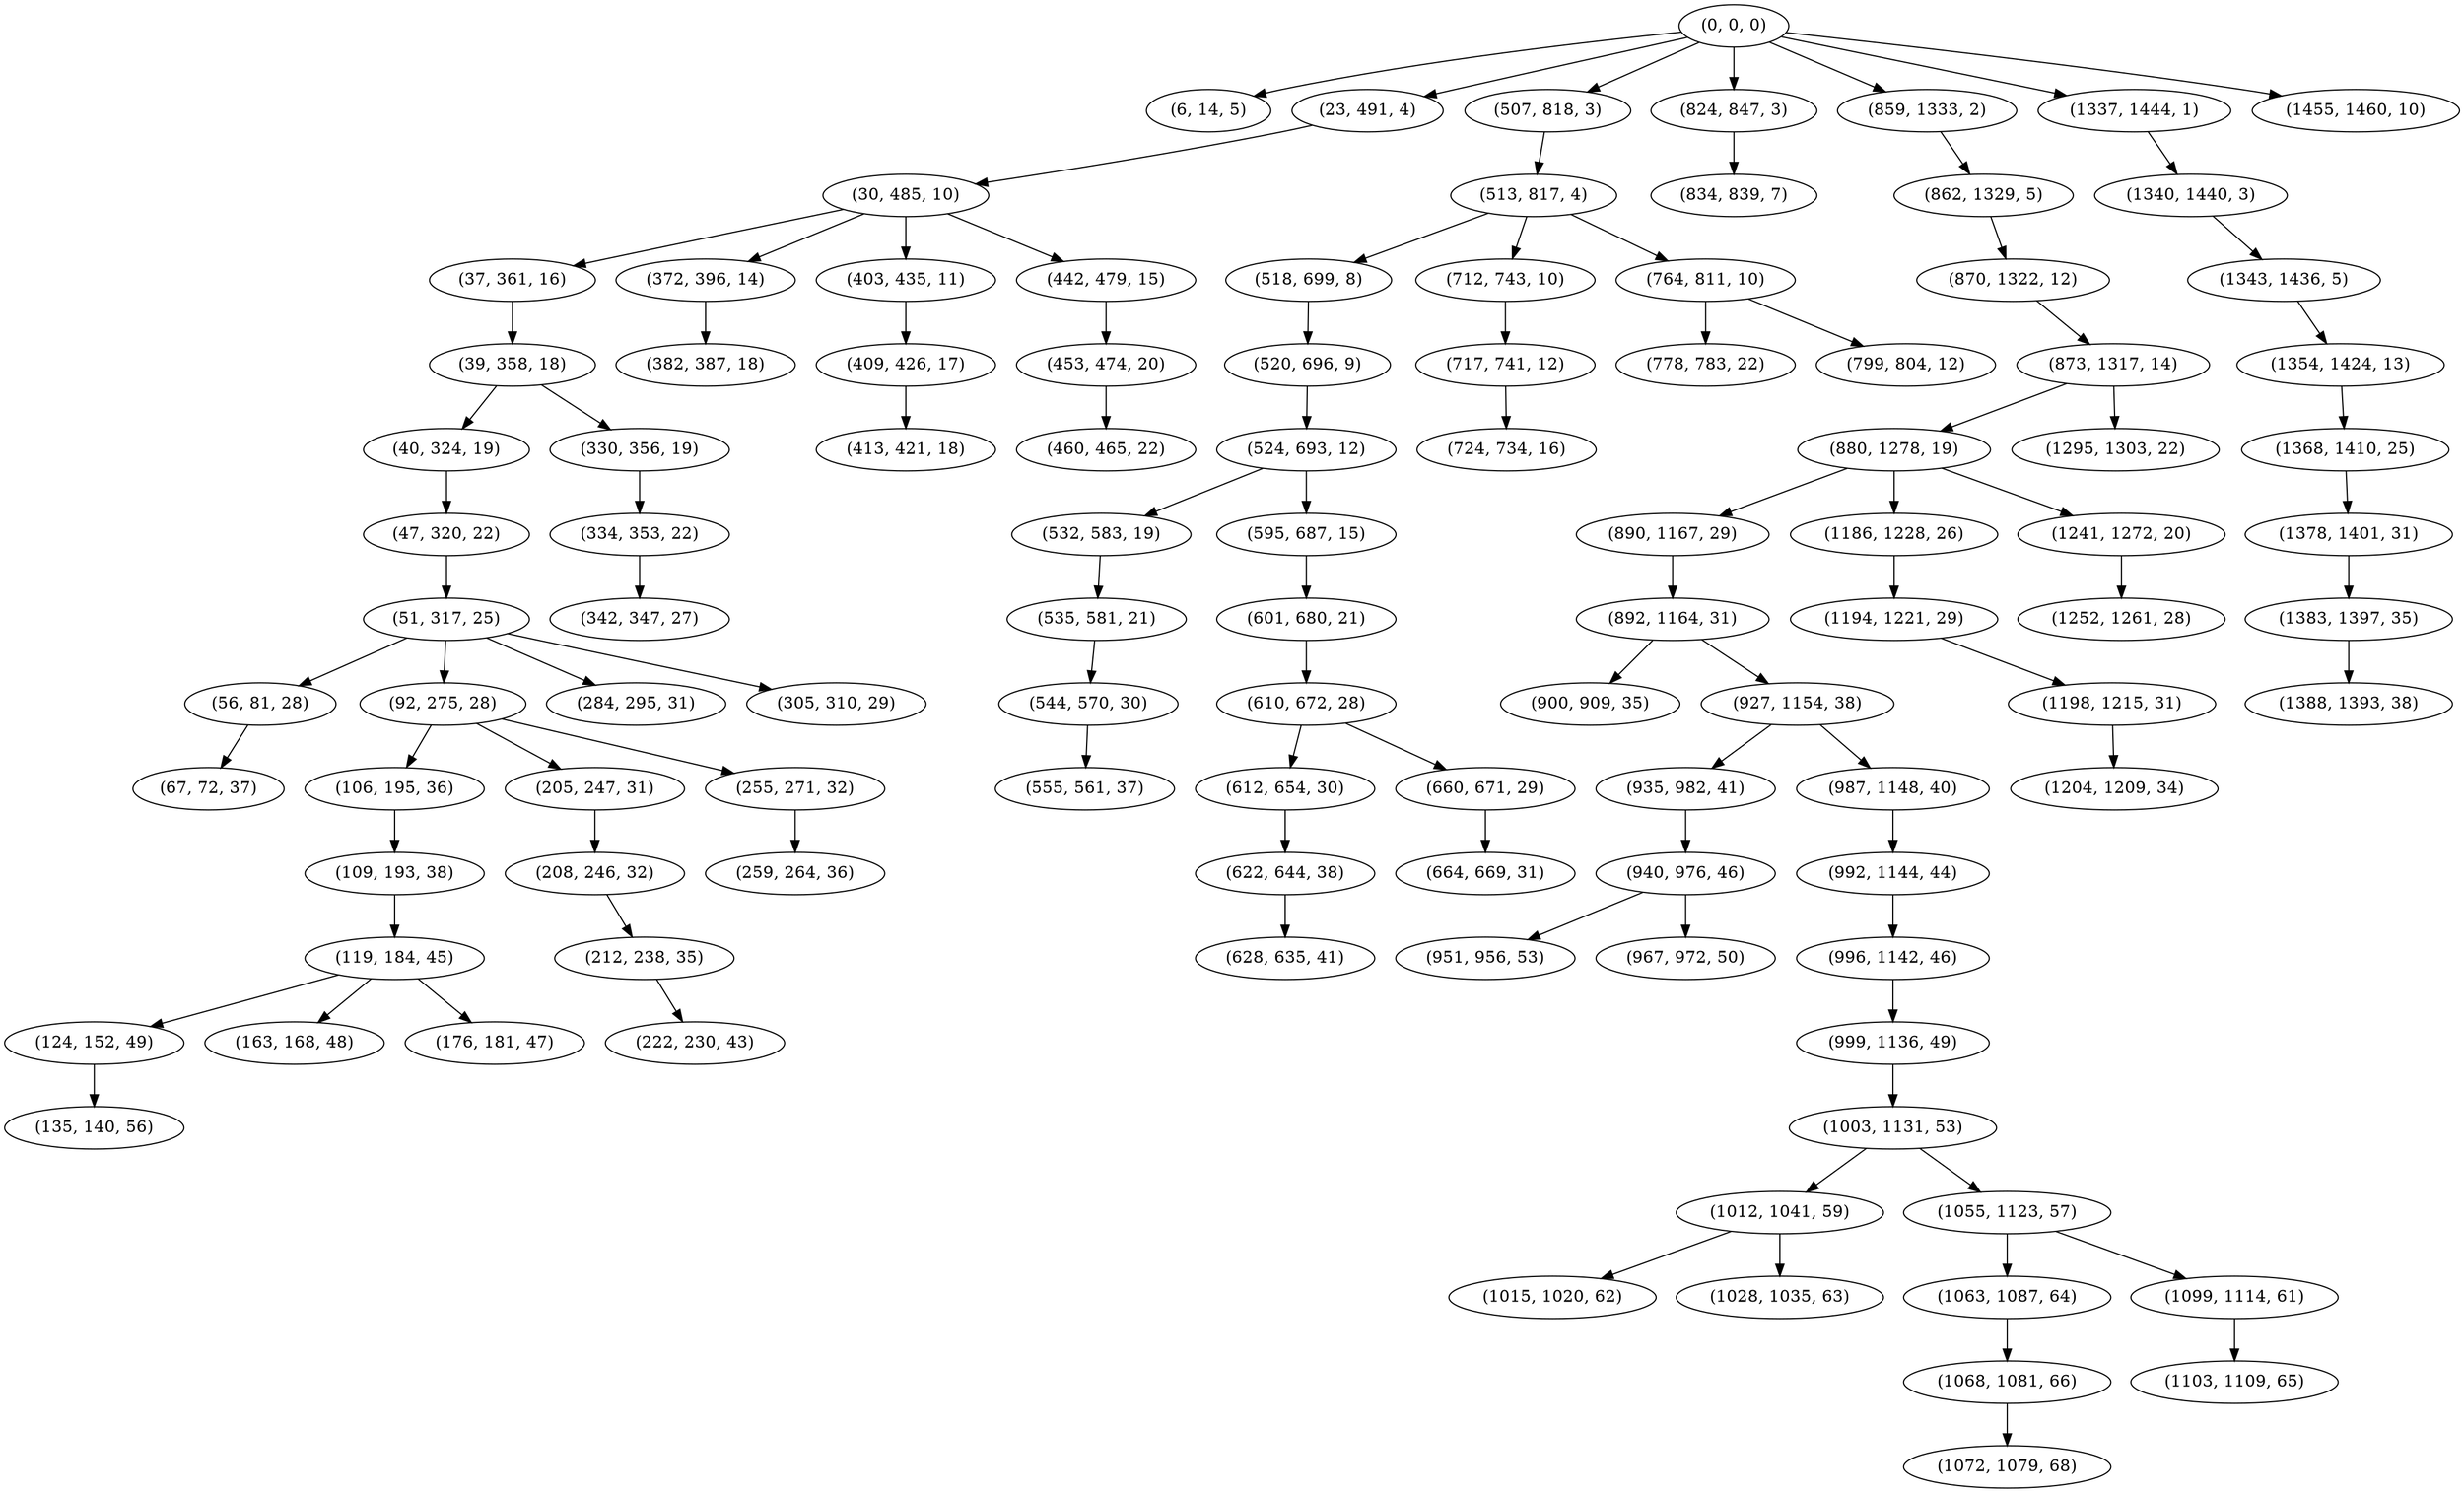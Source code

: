 digraph tree {
    "(0, 0, 0)";
    "(6, 14, 5)";
    "(23, 491, 4)";
    "(30, 485, 10)";
    "(37, 361, 16)";
    "(39, 358, 18)";
    "(40, 324, 19)";
    "(47, 320, 22)";
    "(51, 317, 25)";
    "(56, 81, 28)";
    "(67, 72, 37)";
    "(92, 275, 28)";
    "(106, 195, 36)";
    "(109, 193, 38)";
    "(119, 184, 45)";
    "(124, 152, 49)";
    "(135, 140, 56)";
    "(163, 168, 48)";
    "(176, 181, 47)";
    "(205, 247, 31)";
    "(208, 246, 32)";
    "(212, 238, 35)";
    "(222, 230, 43)";
    "(255, 271, 32)";
    "(259, 264, 36)";
    "(284, 295, 31)";
    "(305, 310, 29)";
    "(330, 356, 19)";
    "(334, 353, 22)";
    "(342, 347, 27)";
    "(372, 396, 14)";
    "(382, 387, 18)";
    "(403, 435, 11)";
    "(409, 426, 17)";
    "(413, 421, 18)";
    "(442, 479, 15)";
    "(453, 474, 20)";
    "(460, 465, 22)";
    "(507, 818, 3)";
    "(513, 817, 4)";
    "(518, 699, 8)";
    "(520, 696, 9)";
    "(524, 693, 12)";
    "(532, 583, 19)";
    "(535, 581, 21)";
    "(544, 570, 30)";
    "(555, 561, 37)";
    "(595, 687, 15)";
    "(601, 680, 21)";
    "(610, 672, 28)";
    "(612, 654, 30)";
    "(622, 644, 38)";
    "(628, 635, 41)";
    "(660, 671, 29)";
    "(664, 669, 31)";
    "(712, 743, 10)";
    "(717, 741, 12)";
    "(724, 734, 16)";
    "(764, 811, 10)";
    "(778, 783, 22)";
    "(799, 804, 12)";
    "(824, 847, 3)";
    "(834, 839, 7)";
    "(859, 1333, 2)";
    "(862, 1329, 5)";
    "(870, 1322, 12)";
    "(873, 1317, 14)";
    "(880, 1278, 19)";
    "(890, 1167, 29)";
    "(892, 1164, 31)";
    "(900, 909, 35)";
    "(927, 1154, 38)";
    "(935, 982, 41)";
    "(940, 976, 46)";
    "(951, 956, 53)";
    "(967, 972, 50)";
    "(987, 1148, 40)";
    "(992, 1144, 44)";
    "(996, 1142, 46)";
    "(999, 1136, 49)";
    "(1003, 1131, 53)";
    "(1012, 1041, 59)";
    "(1015, 1020, 62)";
    "(1028, 1035, 63)";
    "(1055, 1123, 57)";
    "(1063, 1087, 64)";
    "(1068, 1081, 66)";
    "(1072, 1079, 68)";
    "(1099, 1114, 61)";
    "(1103, 1109, 65)";
    "(1186, 1228, 26)";
    "(1194, 1221, 29)";
    "(1198, 1215, 31)";
    "(1204, 1209, 34)";
    "(1241, 1272, 20)";
    "(1252, 1261, 28)";
    "(1295, 1303, 22)";
    "(1337, 1444, 1)";
    "(1340, 1440, 3)";
    "(1343, 1436, 5)";
    "(1354, 1424, 13)";
    "(1368, 1410, 25)";
    "(1378, 1401, 31)";
    "(1383, 1397, 35)";
    "(1388, 1393, 38)";
    "(1455, 1460, 10)";
    "(0, 0, 0)" -> "(6, 14, 5)";
    "(0, 0, 0)" -> "(23, 491, 4)";
    "(0, 0, 0)" -> "(507, 818, 3)";
    "(0, 0, 0)" -> "(824, 847, 3)";
    "(0, 0, 0)" -> "(859, 1333, 2)";
    "(0, 0, 0)" -> "(1337, 1444, 1)";
    "(0, 0, 0)" -> "(1455, 1460, 10)";
    "(23, 491, 4)" -> "(30, 485, 10)";
    "(30, 485, 10)" -> "(37, 361, 16)";
    "(30, 485, 10)" -> "(372, 396, 14)";
    "(30, 485, 10)" -> "(403, 435, 11)";
    "(30, 485, 10)" -> "(442, 479, 15)";
    "(37, 361, 16)" -> "(39, 358, 18)";
    "(39, 358, 18)" -> "(40, 324, 19)";
    "(39, 358, 18)" -> "(330, 356, 19)";
    "(40, 324, 19)" -> "(47, 320, 22)";
    "(47, 320, 22)" -> "(51, 317, 25)";
    "(51, 317, 25)" -> "(56, 81, 28)";
    "(51, 317, 25)" -> "(92, 275, 28)";
    "(51, 317, 25)" -> "(284, 295, 31)";
    "(51, 317, 25)" -> "(305, 310, 29)";
    "(56, 81, 28)" -> "(67, 72, 37)";
    "(92, 275, 28)" -> "(106, 195, 36)";
    "(92, 275, 28)" -> "(205, 247, 31)";
    "(92, 275, 28)" -> "(255, 271, 32)";
    "(106, 195, 36)" -> "(109, 193, 38)";
    "(109, 193, 38)" -> "(119, 184, 45)";
    "(119, 184, 45)" -> "(124, 152, 49)";
    "(119, 184, 45)" -> "(163, 168, 48)";
    "(119, 184, 45)" -> "(176, 181, 47)";
    "(124, 152, 49)" -> "(135, 140, 56)";
    "(205, 247, 31)" -> "(208, 246, 32)";
    "(208, 246, 32)" -> "(212, 238, 35)";
    "(212, 238, 35)" -> "(222, 230, 43)";
    "(255, 271, 32)" -> "(259, 264, 36)";
    "(330, 356, 19)" -> "(334, 353, 22)";
    "(334, 353, 22)" -> "(342, 347, 27)";
    "(372, 396, 14)" -> "(382, 387, 18)";
    "(403, 435, 11)" -> "(409, 426, 17)";
    "(409, 426, 17)" -> "(413, 421, 18)";
    "(442, 479, 15)" -> "(453, 474, 20)";
    "(453, 474, 20)" -> "(460, 465, 22)";
    "(507, 818, 3)" -> "(513, 817, 4)";
    "(513, 817, 4)" -> "(518, 699, 8)";
    "(513, 817, 4)" -> "(712, 743, 10)";
    "(513, 817, 4)" -> "(764, 811, 10)";
    "(518, 699, 8)" -> "(520, 696, 9)";
    "(520, 696, 9)" -> "(524, 693, 12)";
    "(524, 693, 12)" -> "(532, 583, 19)";
    "(524, 693, 12)" -> "(595, 687, 15)";
    "(532, 583, 19)" -> "(535, 581, 21)";
    "(535, 581, 21)" -> "(544, 570, 30)";
    "(544, 570, 30)" -> "(555, 561, 37)";
    "(595, 687, 15)" -> "(601, 680, 21)";
    "(601, 680, 21)" -> "(610, 672, 28)";
    "(610, 672, 28)" -> "(612, 654, 30)";
    "(610, 672, 28)" -> "(660, 671, 29)";
    "(612, 654, 30)" -> "(622, 644, 38)";
    "(622, 644, 38)" -> "(628, 635, 41)";
    "(660, 671, 29)" -> "(664, 669, 31)";
    "(712, 743, 10)" -> "(717, 741, 12)";
    "(717, 741, 12)" -> "(724, 734, 16)";
    "(764, 811, 10)" -> "(778, 783, 22)";
    "(764, 811, 10)" -> "(799, 804, 12)";
    "(824, 847, 3)" -> "(834, 839, 7)";
    "(859, 1333, 2)" -> "(862, 1329, 5)";
    "(862, 1329, 5)" -> "(870, 1322, 12)";
    "(870, 1322, 12)" -> "(873, 1317, 14)";
    "(873, 1317, 14)" -> "(880, 1278, 19)";
    "(873, 1317, 14)" -> "(1295, 1303, 22)";
    "(880, 1278, 19)" -> "(890, 1167, 29)";
    "(880, 1278, 19)" -> "(1186, 1228, 26)";
    "(880, 1278, 19)" -> "(1241, 1272, 20)";
    "(890, 1167, 29)" -> "(892, 1164, 31)";
    "(892, 1164, 31)" -> "(900, 909, 35)";
    "(892, 1164, 31)" -> "(927, 1154, 38)";
    "(927, 1154, 38)" -> "(935, 982, 41)";
    "(927, 1154, 38)" -> "(987, 1148, 40)";
    "(935, 982, 41)" -> "(940, 976, 46)";
    "(940, 976, 46)" -> "(951, 956, 53)";
    "(940, 976, 46)" -> "(967, 972, 50)";
    "(987, 1148, 40)" -> "(992, 1144, 44)";
    "(992, 1144, 44)" -> "(996, 1142, 46)";
    "(996, 1142, 46)" -> "(999, 1136, 49)";
    "(999, 1136, 49)" -> "(1003, 1131, 53)";
    "(1003, 1131, 53)" -> "(1012, 1041, 59)";
    "(1003, 1131, 53)" -> "(1055, 1123, 57)";
    "(1012, 1041, 59)" -> "(1015, 1020, 62)";
    "(1012, 1041, 59)" -> "(1028, 1035, 63)";
    "(1055, 1123, 57)" -> "(1063, 1087, 64)";
    "(1055, 1123, 57)" -> "(1099, 1114, 61)";
    "(1063, 1087, 64)" -> "(1068, 1081, 66)";
    "(1068, 1081, 66)" -> "(1072, 1079, 68)";
    "(1099, 1114, 61)" -> "(1103, 1109, 65)";
    "(1186, 1228, 26)" -> "(1194, 1221, 29)";
    "(1194, 1221, 29)" -> "(1198, 1215, 31)";
    "(1198, 1215, 31)" -> "(1204, 1209, 34)";
    "(1241, 1272, 20)" -> "(1252, 1261, 28)";
    "(1337, 1444, 1)" -> "(1340, 1440, 3)";
    "(1340, 1440, 3)" -> "(1343, 1436, 5)";
    "(1343, 1436, 5)" -> "(1354, 1424, 13)";
    "(1354, 1424, 13)" -> "(1368, 1410, 25)";
    "(1368, 1410, 25)" -> "(1378, 1401, 31)";
    "(1378, 1401, 31)" -> "(1383, 1397, 35)";
    "(1383, 1397, 35)" -> "(1388, 1393, 38)";
}
